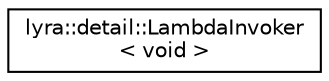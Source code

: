 digraph "Graphical Class Hierarchy"
{
 // INTERACTIVE_SVG=YES
 // LATEX_PDF_SIZE
  edge [fontname="Helvetica",fontsize="10",labelfontname="Helvetica",labelfontsize="10"];
  node [fontname="Helvetica",fontsize="10",shape=record];
  rankdir="LR";
  Node0 [label="lyra::detail::LambdaInvoker\l\< void \>",height=0.2,width=0.4,color="black", fillcolor="white", style="filled",URL="$structlyra_1_1detail_1_1_lambda_invoker_3_01void_01_4.html",tooltip=" "];
}
